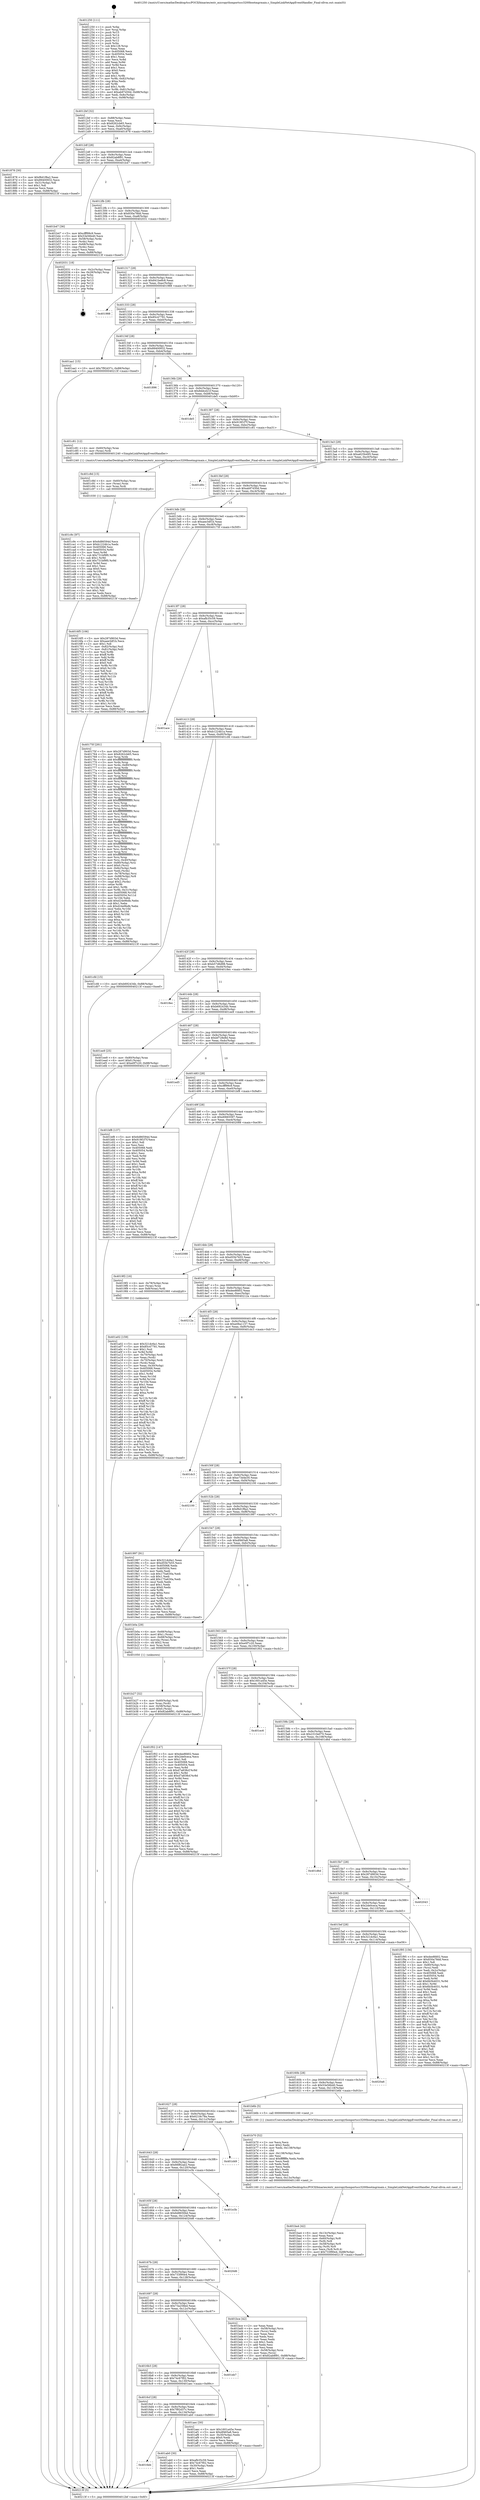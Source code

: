 digraph "0x401250" {
  label = "0x401250 (/mnt/c/Users/mathe/Desktop/tcc/POCII/binaries/extr_micropythonportscc3200bootmgrmain.c_SimpleLinkNetAppEventHandler_Final-ollvm.out::main(0))"
  labelloc = "t"
  node[shape=record]

  Entry [label="",width=0.3,height=0.3,shape=circle,fillcolor=black,style=filled]
  "0x4012bf" [label="{
     0x4012bf [32]\l
     | [instrs]\l
     &nbsp;&nbsp;0x4012bf \<+6\>: mov -0x88(%rbp),%eax\l
     &nbsp;&nbsp;0x4012c5 \<+2\>: mov %eax,%ecx\l
     &nbsp;&nbsp;0x4012c7 \<+6\>: sub $0x8262cb65,%ecx\l
     &nbsp;&nbsp;0x4012cd \<+6\>: mov %eax,-0x9c(%rbp)\l
     &nbsp;&nbsp;0x4012d3 \<+6\>: mov %ecx,-0xa0(%rbp)\l
     &nbsp;&nbsp;0x4012d9 \<+6\>: je 0000000000401878 \<main+0x628\>\l
  }"]
  "0x401878" [label="{
     0x401878 [30]\l
     | [instrs]\l
     &nbsp;&nbsp;0x401878 \<+5\>: mov $0xf6d1f8a2,%eax\l
     &nbsp;&nbsp;0x40187d \<+5\>: mov $0x89400932,%ecx\l
     &nbsp;&nbsp;0x401882 \<+3\>: mov -0x31(%rbp),%dl\l
     &nbsp;&nbsp;0x401885 \<+3\>: test $0x1,%dl\l
     &nbsp;&nbsp;0x401888 \<+3\>: cmovne %ecx,%eax\l
     &nbsp;&nbsp;0x40188b \<+6\>: mov %eax,-0x88(%rbp)\l
     &nbsp;&nbsp;0x401891 \<+5\>: jmp 000000000040213f \<main+0xeef\>\l
  }"]
  "0x4012df" [label="{
     0x4012df [28]\l
     | [instrs]\l
     &nbsp;&nbsp;0x4012df \<+5\>: jmp 00000000004012e4 \<main+0x94\>\l
     &nbsp;&nbsp;0x4012e4 \<+6\>: mov -0x9c(%rbp),%eax\l
     &nbsp;&nbsp;0x4012ea \<+5\>: sub $0x82ab8f91,%eax\l
     &nbsp;&nbsp;0x4012ef \<+6\>: mov %eax,-0xa4(%rbp)\l
     &nbsp;&nbsp;0x4012f5 \<+6\>: je 0000000000401b47 \<main+0x8f7\>\l
  }"]
  Exit [label="",width=0.3,height=0.3,shape=circle,fillcolor=black,style=filled,peripheries=2]
  "0x401b47" [label="{
     0x401b47 [36]\l
     | [instrs]\l
     &nbsp;&nbsp;0x401b47 \<+5\>: mov $0xcfff99c9,%eax\l
     &nbsp;&nbsp;0x401b4c \<+5\>: mov $0x53e56b40,%ecx\l
     &nbsp;&nbsp;0x401b51 \<+4\>: mov -0x58(%rbp),%rdx\l
     &nbsp;&nbsp;0x401b55 \<+2\>: mov (%rdx),%esi\l
     &nbsp;&nbsp;0x401b57 \<+4\>: mov -0x68(%rbp),%rdx\l
     &nbsp;&nbsp;0x401b5b \<+2\>: cmp (%rdx),%esi\l
     &nbsp;&nbsp;0x401b5d \<+3\>: cmovl %ecx,%eax\l
     &nbsp;&nbsp;0x401b60 \<+6\>: mov %eax,-0x88(%rbp)\l
     &nbsp;&nbsp;0x401b66 \<+5\>: jmp 000000000040213f \<main+0xeef\>\l
  }"]
  "0x4012fb" [label="{
     0x4012fb [28]\l
     | [instrs]\l
     &nbsp;&nbsp;0x4012fb \<+5\>: jmp 0000000000401300 \<main+0xb0\>\l
     &nbsp;&nbsp;0x401300 \<+6\>: mov -0x9c(%rbp),%eax\l
     &nbsp;&nbsp;0x401306 \<+5\>: sub $0x830a78dd,%eax\l
     &nbsp;&nbsp;0x40130b \<+6\>: mov %eax,-0xa8(%rbp)\l
     &nbsp;&nbsp;0x401311 \<+6\>: je 0000000000402031 \<main+0xde1\>\l
  }"]
  "0x401c9c" [label="{
     0x401c9c [97]\l
     | [instrs]\l
     &nbsp;&nbsp;0x401c9c \<+5\>: mov $0x6d86594d,%ecx\l
     &nbsp;&nbsp;0x401ca1 \<+5\>: mov $0xb1224b1a,%edx\l
     &nbsp;&nbsp;0x401ca6 \<+7\>: mov 0x405068,%esi\l
     &nbsp;&nbsp;0x401cad \<+8\>: mov 0x405054,%r8d\l
     &nbsp;&nbsp;0x401cb5 \<+3\>: mov %esi,%r9d\l
     &nbsp;&nbsp;0x401cb8 \<+7\>: sub $0x731bf9f0,%r9d\l
     &nbsp;&nbsp;0x401cbf \<+4\>: sub $0x1,%r9d\l
     &nbsp;&nbsp;0x401cc3 \<+7\>: add $0x731bf9f0,%r9d\l
     &nbsp;&nbsp;0x401cca \<+4\>: imul %r9d,%esi\l
     &nbsp;&nbsp;0x401cce \<+3\>: and $0x1,%esi\l
     &nbsp;&nbsp;0x401cd1 \<+3\>: cmp $0x0,%esi\l
     &nbsp;&nbsp;0x401cd4 \<+4\>: sete %r10b\l
     &nbsp;&nbsp;0x401cd8 \<+4\>: cmp $0xa,%r8d\l
     &nbsp;&nbsp;0x401cdc \<+4\>: setl %r11b\l
     &nbsp;&nbsp;0x401ce0 \<+3\>: mov %r10b,%bl\l
     &nbsp;&nbsp;0x401ce3 \<+3\>: and %r11b,%bl\l
     &nbsp;&nbsp;0x401ce6 \<+3\>: xor %r11b,%r10b\l
     &nbsp;&nbsp;0x401ce9 \<+3\>: or %r10b,%bl\l
     &nbsp;&nbsp;0x401cec \<+3\>: test $0x1,%bl\l
     &nbsp;&nbsp;0x401cef \<+3\>: cmovne %edx,%ecx\l
     &nbsp;&nbsp;0x401cf2 \<+6\>: mov %ecx,-0x88(%rbp)\l
     &nbsp;&nbsp;0x401cf8 \<+5\>: jmp 000000000040213f \<main+0xeef\>\l
  }"]
  "0x402031" [label="{
     0x402031 [18]\l
     | [instrs]\l
     &nbsp;&nbsp;0x402031 \<+3\>: mov -0x2c(%rbp),%eax\l
     &nbsp;&nbsp;0x402034 \<+4\>: lea -0x28(%rbp),%rsp\l
     &nbsp;&nbsp;0x402038 \<+1\>: pop %rbx\l
     &nbsp;&nbsp;0x402039 \<+2\>: pop %r12\l
     &nbsp;&nbsp;0x40203b \<+2\>: pop %r13\l
     &nbsp;&nbsp;0x40203d \<+2\>: pop %r14\l
     &nbsp;&nbsp;0x40203f \<+2\>: pop %r15\l
     &nbsp;&nbsp;0x402041 \<+1\>: pop %rbp\l
     &nbsp;&nbsp;0x402042 \<+1\>: ret\l
  }"]
  "0x401317" [label="{
     0x401317 [28]\l
     | [instrs]\l
     &nbsp;&nbsp;0x401317 \<+5\>: jmp 000000000040131c \<main+0xcc\>\l
     &nbsp;&nbsp;0x40131c \<+6\>: mov -0x9c(%rbp),%eax\l
     &nbsp;&nbsp;0x401322 \<+5\>: sub $0x841be8c6,%eax\l
     &nbsp;&nbsp;0x401327 \<+6\>: mov %eax,-0xac(%rbp)\l
     &nbsp;&nbsp;0x40132d \<+6\>: je 0000000000401988 \<main+0x738\>\l
  }"]
  "0x401c8d" [label="{
     0x401c8d [15]\l
     | [instrs]\l
     &nbsp;&nbsp;0x401c8d \<+4\>: mov -0x60(%rbp),%rax\l
     &nbsp;&nbsp;0x401c91 \<+3\>: mov (%rax),%rax\l
     &nbsp;&nbsp;0x401c94 \<+3\>: mov %rax,%rdi\l
     &nbsp;&nbsp;0x401c97 \<+5\>: call 0000000000401030 \<free@plt\>\l
     | [calls]\l
     &nbsp;&nbsp;0x401030 \{1\} (unknown)\l
  }"]
  "0x401988" [label="{
     0x401988\l
  }", style=dashed]
  "0x401333" [label="{
     0x401333 [28]\l
     | [instrs]\l
     &nbsp;&nbsp;0x401333 \<+5\>: jmp 0000000000401338 \<main+0xe8\>\l
     &nbsp;&nbsp;0x401338 \<+6\>: mov -0x9c(%rbp),%eax\l
     &nbsp;&nbsp;0x40133e \<+5\>: sub $0x85c47781,%eax\l
     &nbsp;&nbsp;0x401343 \<+6\>: mov %eax,-0xb0(%rbp)\l
     &nbsp;&nbsp;0x401349 \<+6\>: je 0000000000401aa1 \<main+0x851\>\l
  }"]
  "0x401ba4" [label="{
     0x401ba4 [42]\l
     | [instrs]\l
     &nbsp;&nbsp;0x401ba4 \<+6\>: mov -0x13c(%rbp),%ecx\l
     &nbsp;&nbsp;0x401baa \<+3\>: imul %eax,%ecx\l
     &nbsp;&nbsp;0x401bad \<+4\>: mov -0x60(%rbp),%r8\l
     &nbsp;&nbsp;0x401bb1 \<+3\>: mov (%r8),%r8\l
     &nbsp;&nbsp;0x401bb4 \<+4\>: mov -0x58(%rbp),%r9\l
     &nbsp;&nbsp;0x401bb8 \<+3\>: movslq (%r9),%r9\l
     &nbsp;&nbsp;0x401bbb \<+4\>: mov %ecx,(%r8,%r9,4)\l
     &nbsp;&nbsp;0x401bbf \<+10\>: movl $0x733f90e4,-0x88(%rbp)\l
     &nbsp;&nbsp;0x401bc9 \<+5\>: jmp 000000000040213f \<main+0xeef\>\l
  }"]
  "0x401aa1" [label="{
     0x401aa1 [15]\l
     | [instrs]\l
     &nbsp;&nbsp;0x401aa1 \<+10\>: movl $0x7f92d37c,-0x88(%rbp)\l
     &nbsp;&nbsp;0x401aab \<+5\>: jmp 000000000040213f \<main+0xeef\>\l
  }"]
  "0x40134f" [label="{
     0x40134f [28]\l
     | [instrs]\l
     &nbsp;&nbsp;0x40134f \<+5\>: jmp 0000000000401354 \<main+0x104\>\l
     &nbsp;&nbsp;0x401354 \<+6\>: mov -0x9c(%rbp),%eax\l
     &nbsp;&nbsp;0x40135a \<+5\>: sub $0x89400932,%eax\l
     &nbsp;&nbsp;0x40135f \<+6\>: mov %eax,-0xb4(%rbp)\l
     &nbsp;&nbsp;0x401365 \<+6\>: je 0000000000401896 \<main+0x646\>\l
  }"]
  "0x401b70" [label="{
     0x401b70 [52]\l
     | [instrs]\l
     &nbsp;&nbsp;0x401b70 \<+2\>: xor %ecx,%ecx\l
     &nbsp;&nbsp;0x401b72 \<+5\>: mov $0x2,%edx\l
     &nbsp;&nbsp;0x401b77 \<+6\>: mov %edx,-0x138(%rbp)\l
     &nbsp;&nbsp;0x401b7d \<+1\>: cltd\l
     &nbsp;&nbsp;0x401b7e \<+6\>: mov -0x138(%rbp),%esi\l
     &nbsp;&nbsp;0x401b84 \<+2\>: idiv %esi\l
     &nbsp;&nbsp;0x401b86 \<+6\>: imul $0xfffffffe,%edx,%edx\l
     &nbsp;&nbsp;0x401b8c \<+2\>: mov %ecx,%edi\l
     &nbsp;&nbsp;0x401b8e \<+2\>: sub %edx,%edi\l
     &nbsp;&nbsp;0x401b90 \<+2\>: mov %ecx,%edx\l
     &nbsp;&nbsp;0x401b92 \<+3\>: sub $0x1,%edx\l
     &nbsp;&nbsp;0x401b95 \<+2\>: add %edx,%edi\l
     &nbsp;&nbsp;0x401b97 \<+2\>: sub %edi,%ecx\l
     &nbsp;&nbsp;0x401b99 \<+6\>: mov %ecx,-0x13c(%rbp)\l
     &nbsp;&nbsp;0x401b9f \<+5\>: call 0000000000401160 \<next_i\>\l
     | [calls]\l
     &nbsp;&nbsp;0x401160 \{1\} (/mnt/c/Users/mathe/Desktop/tcc/POCII/binaries/extr_micropythonportscc3200bootmgrmain.c_SimpleLinkNetAppEventHandler_Final-ollvm.out::next_i)\l
  }"]
  "0x401896" [label="{
     0x401896\l
  }", style=dashed]
  "0x40136b" [label="{
     0x40136b [28]\l
     | [instrs]\l
     &nbsp;&nbsp;0x40136b \<+5\>: jmp 0000000000401370 \<main+0x120\>\l
     &nbsp;&nbsp;0x401370 \<+6\>: mov -0x9c(%rbp),%eax\l
     &nbsp;&nbsp;0x401376 \<+5\>: sub $0x8ddcd21f,%eax\l
     &nbsp;&nbsp;0x40137b \<+6\>: mov %eax,-0xb8(%rbp)\l
     &nbsp;&nbsp;0x401381 \<+6\>: je 0000000000401de5 \<main+0xb95\>\l
  }"]
  "0x401b27" [label="{
     0x401b27 [32]\l
     | [instrs]\l
     &nbsp;&nbsp;0x401b27 \<+4\>: mov -0x60(%rbp),%rdi\l
     &nbsp;&nbsp;0x401b2b \<+3\>: mov %rax,(%rdi)\l
     &nbsp;&nbsp;0x401b2e \<+4\>: mov -0x58(%rbp),%rax\l
     &nbsp;&nbsp;0x401b32 \<+6\>: movl $0x0,(%rax)\l
     &nbsp;&nbsp;0x401b38 \<+10\>: movl $0x82ab8f91,-0x88(%rbp)\l
     &nbsp;&nbsp;0x401b42 \<+5\>: jmp 000000000040213f \<main+0xeef\>\l
  }"]
  "0x401de5" [label="{
     0x401de5\l
  }", style=dashed]
  "0x401387" [label="{
     0x401387 [28]\l
     | [instrs]\l
     &nbsp;&nbsp;0x401387 \<+5\>: jmp 000000000040138c \<main+0x13c\>\l
     &nbsp;&nbsp;0x40138c \<+6\>: mov -0x9c(%rbp),%eax\l
     &nbsp;&nbsp;0x401392 \<+5\>: sub $0x919f1f7f,%eax\l
     &nbsp;&nbsp;0x401397 \<+6\>: mov %eax,-0xbc(%rbp)\l
     &nbsp;&nbsp;0x40139d \<+6\>: je 0000000000401c81 \<main+0xa31\>\l
  }"]
  "0x4016eb" [label="{
     0x4016eb\l
  }", style=dashed]
  "0x401c81" [label="{
     0x401c81 [12]\l
     | [instrs]\l
     &nbsp;&nbsp;0x401c81 \<+4\>: mov -0x60(%rbp),%rax\l
     &nbsp;&nbsp;0x401c85 \<+3\>: mov (%rax),%rdi\l
     &nbsp;&nbsp;0x401c88 \<+5\>: call 0000000000401240 \<SimpleLinkNetAppEventHandler\>\l
     | [calls]\l
     &nbsp;&nbsp;0x401240 \{1\} (/mnt/c/Users/mathe/Desktop/tcc/POCII/binaries/extr_micropythonportscc3200bootmgrmain.c_SimpleLinkNetAppEventHandler_Final-ollvm.out::SimpleLinkNetAppEventHandler)\l
  }"]
  "0x4013a3" [label="{
     0x4013a3 [28]\l
     | [instrs]\l
     &nbsp;&nbsp;0x4013a3 \<+5\>: jmp 00000000004013a8 \<main+0x158\>\l
     &nbsp;&nbsp;0x4013a8 \<+6\>: mov -0x9c(%rbp),%eax\l
     &nbsp;&nbsp;0x4013ae \<+5\>: sub $0xa625b495,%eax\l
     &nbsp;&nbsp;0x4013b3 \<+6\>: mov %eax,-0xc0(%rbp)\l
     &nbsp;&nbsp;0x4013b9 \<+6\>: je 0000000000401d0c \<main+0xabc\>\l
  }"]
  "0x401ab0" [label="{
     0x401ab0 [30]\l
     | [instrs]\l
     &nbsp;&nbsp;0x401ab0 \<+5\>: mov $0xafb35c59,%eax\l
     &nbsp;&nbsp;0x401ab5 \<+5\>: mov $0x74c67f02,%ecx\l
     &nbsp;&nbsp;0x401aba \<+3\>: mov -0x30(%rbp),%edx\l
     &nbsp;&nbsp;0x401abd \<+3\>: cmp $0x1,%edx\l
     &nbsp;&nbsp;0x401ac0 \<+3\>: cmovl %ecx,%eax\l
     &nbsp;&nbsp;0x401ac3 \<+6\>: mov %eax,-0x88(%rbp)\l
     &nbsp;&nbsp;0x401ac9 \<+5\>: jmp 000000000040213f \<main+0xeef\>\l
  }"]
  "0x401d0c" [label="{
     0x401d0c\l
  }", style=dashed]
  "0x4013bf" [label="{
     0x4013bf [28]\l
     | [instrs]\l
     &nbsp;&nbsp;0x4013bf \<+5\>: jmp 00000000004013c4 \<main+0x174\>\l
     &nbsp;&nbsp;0x4013c4 \<+6\>: mov -0x9c(%rbp),%eax\l
     &nbsp;&nbsp;0x4013ca \<+5\>: sub $0xab97d30d,%eax\l
     &nbsp;&nbsp;0x4013cf \<+6\>: mov %eax,-0xc4(%rbp)\l
     &nbsp;&nbsp;0x4013d5 \<+6\>: je 00000000004016f5 \<main+0x4a5\>\l
  }"]
  "0x4016cf" [label="{
     0x4016cf [28]\l
     | [instrs]\l
     &nbsp;&nbsp;0x4016cf \<+5\>: jmp 00000000004016d4 \<main+0x484\>\l
     &nbsp;&nbsp;0x4016d4 \<+6\>: mov -0x9c(%rbp),%eax\l
     &nbsp;&nbsp;0x4016da \<+5\>: sub $0x7f92d37c,%eax\l
     &nbsp;&nbsp;0x4016df \<+6\>: mov %eax,-0x134(%rbp)\l
     &nbsp;&nbsp;0x4016e5 \<+6\>: je 0000000000401ab0 \<main+0x860\>\l
  }"]
  "0x4016f5" [label="{
     0x4016f5 [106]\l
     | [instrs]\l
     &nbsp;&nbsp;0x4016f5 \<+5\>: mov $0x287d903d,%eax\l
     &nbsp;&nbsp;0x4016fa \<+5\>: mov $0xaee3df1b,%ecx\l
     &nbsp;&nbsp;0x4016ff \<+2\>: mov $0x1,%dl\l
     &nbsp;&nbsp;0x401701 \<+7\>: mov -0x82(%rbp),%sil\l
     &nbsp;&nbsp;0x401708 \<+7\>: mov -0x81(%rbp),%dil\l
     &nbsp;&nbsp;0x40170f \<+3\>: mov %sil,%r8b\l
     &nbsp;&nbsp;0x401712 \<+4\>: xor $0xff,%r8b\l
     &nbsp;&nbsp;0x401716 \<+3\>: mov %dil,%r9b\l
     &nbsp;&nbsp;0x401719 \<+4\>: xor $0xff,%r9b\l
     &nbsp;&nbsp;0x40171d \<+3\>: xor $0x0,%dl\l
     &nbsp;&nbsp;0x401720 \<+3\>: mov %r8b,%r10b\l
     &nbsp;&nbsp;0x401723 \<+4\>: and $0x0,%r10b\l
     &nbsp;&nbsp;0x401727 \<+3\>: and %dl,%sil\l
     &nbsp;&nbsp;0x40172a \<+3\>: mov %r9b,%r11b\l
     &nbsp;&nbsp;0x40172d \<+4\>: and $0x0,%r11b\l
     &nbsp;&nbsp;0x401731 \<+3\>: and %dl,%dil\l
     &nbsp;&nbsp;0x401734 \<+3\>: or %sil,%r10b\l
     &nbsp;&nbsp;0x401737 \<+3\>: or %dil,%r11b\l
     &nbsp;&nbsp;0x40173a \<+3\>: xor %r11b,%r10b\l
     &nbsp;&nbsp;0x40173d \<+3\>: or %r9b,%r8b\l
     &nbsp;&nbsp;0x401740 \<+4\>: xor $0xff,%r8b\l
     &nbsp;&nbsp;0x401744 \<+3\>: or $0x0,%dl\l
     &nbsp;&nbsp;0x401747 \<+3\>: and %dl,%r8b\l
     &nbsp;&nbsp;0x40174a \<+3\>: or %r8b,%r10b\l
     &nbsp;&nbsp;0x40174d \<+4\>: test $0x1,%r10b\l
     &nbsp;&nbsp;0x401751 \<+3\>: cmovne %ecx,%eax\l
     &nbsp;&nbsp;0x401754 \<+6\>: mov %eax,-0x88(%rbp)\l
     &nbsp;&nbsp;0x40175a \<+5\>: jmp 000000000040213f \<main+0xeef\>\l
  }"]
  "0x4013db" [label="{
     0x4013db [28]\l
     | [instrs]\l
     &nbsp;&nbsp;0x4013db \<+5\>: jmp 00000000004013e0 \<main+0x190\>\l
     &nbsp;&nbsp;0x4013e0 \<+6\>: mov -0x9c(%rbp),%eax\l
     &nbsp;&nbsp;0x4013e6 \<+5\>: sub $0xaee3df1b,%eax\l
     &nbsp;&nbsp;0x4013eb \<+6\>: mov %eax,-0xc8(%rbp)\l
     &nbsp;&nbsp;0x4013f1 \<+6\>: je 000000000040175f \<main+0x50f\>\l
  }"]
  "0x40213f" [label="{
     0x40213f [5]\l
     | [instrs]\l
     &nbsp;&nbsp;0x40213f \<+5\>: jmp 00000000004012bf \<main+0x6f\>\l
  }"]
  "0x401250" [label="{
     0x401250 [111]\l
     | [instrs]\l
     &nbsp;&nbsp;0x401250 \<+1\>: push %rbp\l
     &nbsp;&nbsp;0x401251 \<+3\>: mov %rsp,%rbp\l
     &nbsp;&nbsp;0x401254 \<+2\>: push %r15\l
     &nbsp;&nbsp;0x401256 \<+2\>: push %r14\l
     &nbsp;&nbsp;0x401258 \<+2\>: push %r13\l
     &nbsp;&nbsp;0x40125a \<+2\>: push %r12\l
     &nbsp;&nbsp;0x40125c \<+1\>: push %rbx\l
     &nbsp;&nbsp;0x40125d \<+7\>: sub $0x128,%rsp\l
     &nbsp;&nbsp;0x401264 \<+2\>: xor %eax,%eax\l
     &nbsp;&nbsp;0x401266 \<+7\>: mov 0x405068,%ecx\l
     &nbsp;&nbsp;0x40126d \<+7\>: mov 0x405054,%edx\l
     &nbsp;&nbsp;0x401274 \<+3\>: sub $0x1,%eax\l
     &nbsp;&nbsp;0x401277 \<+3\>: mov %ecx,%r8d\l
     &nbsp;&nbsp;0x40127a \<+3\>: add %eax,%r8d\l
     &nbsp;&nbsp;0x40127d \<+4\>: imul %r8d,%ecx\l
     &nbsp;&nbsp;0x401281 \<+3\>: and $0x1,%ecx\l
     &nbsp;&nbsp;0x401284 \<+3\>: cmp $0x0,%ecx\l
     &nbsp;&nbsp;0x401287 \<+4\>: sete %r9b\l
     &nbsp;&nbsp;0x40128b \<+4\>: and $0x1,%r9b\l
     &nbsp;&nbsp;0x40128f \<+7\>: mov %r9b,-0x82(%rbp)\l
     &nbsp;&nbsp;0x401296 \<+3\>: cmp $0xa,%edx\l
     &nbsp;&nbsp;0x401299 \<+4\>: setl %r9b\l
     &nbsp;&nbsp;0x40129d \<+4\>: and $0x1,%r9b\l
     &nbsp;&nbsp;0x4012a1 \<+7\>: mov %r9b,-0x81(%rbp)\l
     &nbsp;&nbsp;0x4012a8 \<+10\>: movl $0xab97d30d,-0x88(%rbp)\l
     &nbsp;&nbsp;0x4012b2 \<+6\>: mov %edi,-0x8c(%rbp)\l
     &nbsp;&nbsp;0x4012b8 \<+7\>: mov %rsi,-0x98(%rbp)\l
  }"]
  "0x401aec" [label="{
     0x401aec [30]\l
     | [instrs]\l
     &nbsp;&nbsp;0x401aec \<+5\>: mov $0x1601a45e,%eax\l
     &nbsp;&nbsp;0x401af1 \<+5\>: mov $0xdf465a8,%ecx\l
     &nbsp;&nbsp;0x401af6 \<+3\>: mov -0x30(%rbp),%edx\l
     &nbsp;&nbsp;0x401af9 \<+3\>: cmp $0x0,%edx\l
     &nbsp;&nbsp;0x401afc \<+3\>: cmove %ecx,%eax\l
     &nbsp;&nbsp;0x401aff \<+6\>: mov %eax,-0x88(%rbp)\l
     &nbsp;&nbsp;0x401b05 \<+5\>: jmp 000000000040213f \<main+0xeef\>\l
  }"]
  "0x40175f" [label="{
     0x40175f [281]\l
     | [instrs]\l
     &nbsp;&nbsp;0x40175f \<+5\>: mov $0x287d903d,%eax\l
     &nbsp;&nbsp;0x401764 \<+5\>: mov $0x8262cb65,%ecx\l
     &nbsp;&nbsp;0x401769 \<+3\>: mov %rsp,%rdx\l
     &nbsp;&nbsp;0x40176c \<+4\>: add $0xfffffffffffffff0,%rdx\l
     &nbsp;&nbsp;0x401770 \<+3\>: mov %rdx,%rsp\l
     &nbsp;&nbsp;0x401773 \<+4\>: mov %rdx,-0x80(%rbp)\l
     &nbsp;&nbsp;0x401777 \<+3\>: mov %rsp,%rdx\l
     &nbsp;&nbsp;0x40177a \<+4\>: add $0xfffffffffffffff0,%rdx\l
     &nbsp;&nbsp;0x40177e \<+3\>: mov %rdx,%rsp\l
     &nbsp;&nbsp;0x401781 \<+3\>: mov %rsp,%rsi\l
     &nbsp;&nbsp;0x401784 \<+4\>: add $0xfffffffffffffff0,%rsi\l
     &nbsp;&nbsp;0x401788 \<+3\>: mov %rsi,%rsp\l
     &nbsp;&nbsp;0x40178b \<+4\>: mov %rsi,-0x78(%rbp)\l
     &nbsp;&nbsp;0x40178f \<+3\>: mov %rsp,%rsi\l
     &nbsp;&nbsp;0x401792 \<+4\>: add $0xfffffffffffffff0,%rsi\l
     &nbsp;&nbsp;0x401796 \<+3\>: mov %rsi,%rsp\l
     &nbsp;&nbsp;0x401799 \<+4\>: mov %rsi,-0x70(%rbp)\l
     &nbsp;&nbsp;0x40179d \<+3\>: mov %rsp,%rsi\l
     &nbsp;&nbsp;0x4017a0 \<+4\>: add $0xfffffffffffffff0,%rsi\l
     &nbsp;&nbsp;0x4017a4 \<+3\>: mov %rsi,%rsp\l
     &nbsp;&nbsp;0x4017a7 \<+4\>: mov %rsi,-0x68(%rbp)\l
     &nbsp;&nbsp;0x4017ab \<+3\>: mov %rsp,%rsi\l
     &nbsp;&nbsp;0x4017ae \<+4\>: add $0xfffffffffffffff0,%rsi\l
     &nbsp;&nbsp;0x4017b2 \<+3\>: mov %rsi,%rsp\l
     &nbsp;&nbsp;0x4017b5 \<+4\>: mov %rsi,-0x60(%rbp)\l
     &nbsp;&nbsp;0x4017b9 \<+3\>: mov %rsp,%rsi\l
     &nbsp;&nbsp;0x4017bc \<+4\>: add $0xfffffffffffffff0,%rsi\l
     &nbsp;&nbsp;0x4017c0 \<+3\>: mov %rsi,%rsp\l
     &nbsp;&nbsp;0x4017c3 \<+4\>: mov %rsi,-0x58(%rbp)\l
     &nbsp;&nbsp;0x4017c7 \<+3\>: mov %rsp,%rsi\l
     &nbsp;&nbsp;0x4017ca \<+4\>: add $0xfffffffffffffff0,%rsi\l
     &nbsp;&nbsp;0x4017ce \<+3\>: mov %rsi,%rsp\l
     &nbsp;&nbsp;0x4017d1 \<+4\>: mov %rsi,-0x50(%rbp)\l
     &nbsp;&nbsp;0x4017d5 \<+3\>: mov %rsp,%rsi\l
     &nbsp;&nbsp;0x4017d8 \<+4\>: add $0xfffffffffffffff0,%rsi\l
     &nbsp;&nbsp;0x4017dc \<+3\>: mov %rsi,%rsp\l
     &nbsp;&nbsp;0x4017df \<+4\>: mov %rsi,-0x48(%rbp)\l
     &nbsp;&nbsp;0x4017e3 \<+3\>: mov %rsp,%rsi\l
     &nbsp;&nbsp;0x4017e6 \<+4\>: add $0xfffffffffffffff0,%rsi\l
     &nbsp;&nbsp;0x4017ea \<+3\>: mov %rsi,%rsp\l
     &nbsp;&nbsp;0x4017ed \<+4\>: mov %rsi,-0x40(%rbp)\l
     &nbsp;&nbsp;0x4017f1 \<+4\>: mov -0x80(%rbp),%rsi\l
     &nbsp;&nbsp;0x4017f5 \<+6\>: movl $0x0,(%rsi)\l
     &nbsp;&nbsp;0x4017fb \<+6\>: mov -0x8c(%rbp),%edi\l
     &nbsp;&nbsp;0x401801 \<+2\>: mov %edi,(%rdx)\l
     &nbsp;&nbsp;0x401803 \<+4\>: mov -0x78(%rbp),%rsi\l
     &nbsp;&nbsp;0x401807 \<+7\>: mov -0x98(%rbp),%r8\l
     &nbsp;&nbsp;0x40180e \<+3\>: mov %r8,(%rsi)\l
     &nbsp;&nbsp;0x401811 \<+3\>: cmpl $0x2,(%rdx)\l
     &nbsp;&nbsp;0x401814 \<+4\>: setne %r9b\l
     &nbsp;&nbsp;0x401818 \<+4\>: and $0x1,%r9b\l
     &nbsp;&nbsp;0x40181c \<+4\>: mov %r9b,-0x31(%rbp)\l
     &nbsp;&nbsp;0x401820 \<+8\>: mov 0x405068,%r10d\l
     &nbsp;&nbsp;0x401828 \<+8\>: mov 0x405054,%r11d\l
     &nbsp;&nbsp;0x401830 \<+3\>: mov %r10d,%ebx\l
     &nbsp;&nbsp;0x401833 \<+6\>: add $0xd24e9bdb,%ebx\l
     &nbsp;&nbsp;0x401839 \<+3\>: sub $0x1,%ebx\l
     &nbsp;&nbsp;0x40183c \<+6\>: sub $0xd24e9bdb,%ebx\l
     &nbsp;&nbsp;0x401842 \<+4\>: imul %ebx,%r10d\l
     &nbsp;&nbsp;0x401846 \<+4\>: and $0x1,%r10d\l
     &nbsp;&nbsp;0x40184a \<+4\>: cmp $0x0,%r10d\l
     &nbsp;&nbsp;0x40184e \<+4\>: sete %r9b\l
     &nbsp;&nbsp;0x401852 \<+4\>: cmp $0xa,%r11d\l
     &nbsp;&nbsp;0x401856 \<+4\>: setl %r14b\l
     &nbsp;&nbsp;0x40185a \<+3\>: mov %r9b,%r15b\l
     &nbsp;&nbsp;0x40185d \<+3\>: and %r14b,%r15b\l
     &nbsp;&nbsp;0x401860 \<+3\>: xor %r14b,%r9b\l
     &nbsp;&nbsp;0x401863 \<+3\>: or %r9b,%r15b\l
     &nbsp;&nbsp;0x401866 \<+4\>: test $0x1,%r15b\l
     &nbsp;&nbsp;0x40186a \<+3\>: cmovne %ecx,%eax\l
     &nbsp;&nbsp;0x40186d \<+6\>: mov %eax,-0x88(%rbp)\l
     &nbsp;&nbsp;0x401873 \<+5\>: jmp 000000000040213f \<main+0xeef\>\l
  }"]
  "0x4013f7" [label="{
     0x4013f7 [28]\l
     | [instrs]\l
     &nbsp;&nbsp;0x4013f7 \<+5\>: jmp 00000000004013fc \<main+0x1ac\>\l
     &nbsp;&nbsp;0x4013fc \<+6\>: mov -0x9c(%rbp),%eax\l
     &nbsp;&nbsp;0x401402 \<+5\>: sub $0xafb35c59,%eax\l
     &nbsp;&nbsp;0x401407 \<+6\>: mov %eax,-0xcc(%rbp)\l
     &nbsp;&nbsp;0x40140d \<+6\>: je 0000000000401ace \<main+0x87e\>\l
  }"]
  "0x4016b3" [label="{
     0x4016b3 [28]\l
     | [instrs]\l
     &nbsp;&nbsp;0x4016b3 \<+5\>: jmp 00000000004016b8 \<main+0x468\>\l
     &nbsp;&nbsp;0x4016b8 \<+6\>: mov -0x9c(%rbp),%eax\l
     &nbsp;&nbsp;0x4016be \<+5\>: sub $0x74c67f02,%eax\l
     &nbsp;&nbsp;0x4016c3 \<+6\>: mov %eax,-0x130(%rbp)\l
     &nbsp;&nbsp;0x4016c9 \<+6\>: je 0000000000401aec \<main+0x89c\>\l
  }"]
  "0x401eb7" [label="{
     0x401eb7\l
  }", style=dashed]
  "0x401ace" [label="{
     0x401ace\l
  }", style=dashed]
  "0x401413" [label="{
     0x401413 [28]\l
     | [instrs]\l
     &nbsp;&nbsp;0x401413 \<+5\>: jmp 0000000000401418 \<main+0x1c8\>\l
     &nbsp;&nbsp;0x401418 \<+6\>: mov -0x9c(%rbp),%eax\l
     &nbsp;&nbsp;0x40141e \<+5\>: sub $0xb1224b1a,%eax\l
     &nbsp;&nbsp;0x401423 \<+6\>: mov %eax,-0xd0(%rbp)\l
     &nbsp;&nbsp;0x401429 \<+6\>: je 0000000000401cfd \<main+0xaad\>\l
  }"]
  "0x401697" [label="{
     0x401697 [28]\l
     | [instrs]\l
     &nbsp;&nbsp;0x401697 \<+5\>: jmp 000000000040169c \<main+0x44c\>\l
     &nbsp;&nbsp;0x40169c \<+6\>: mov -0x9c(%rbp),%eax\l
     &nbsp;&nbsp;0x4016a2 \<+5\>: sub $0x73a258ed,%eax\l
     &nbsp;&nbsp;0x4016a7 \<+6\>: mov %eax,-0x12c(%rbp)\l
     &nbsp;&nbsp;0x4016ad \<+6\>: je 0000000000401eb7 \<main+0xc67\>\l
  }"]
  "0x401cfd" [label="{
     0x401cfd [15]\l
     | [instrs]\l
     &nbsp;&nbsp;0x401cfd \<+10\>: movl $0xb692434b,-0x88(%rbp)\l
     &nbsp;&nbsp;0x401d07 \<+5\>: jmp 000000000040213f \<main+0xeef\>\l
  }"]
  "0x40142f" [label="{
     0x40142f [28]\l
     | [instrs]\l
     &nbsp;&nbsp;0x40142f \<+5\>: jmp 0000000000401434 \<main+0x1e4\>\l
     &nbsp;&nbsp;0x401434 \<+6\>: mov -0x9c(%rbp),%eax\l
     &nbsp;&nbsp;0x40143a \<+5\>: sub $0xb57d6d98,%eax\l
     &nbsp;&nbsp;0x40143f \<+6\>: mov %eax,-0xd4(%rbp)\l
     &nbsp;&nbsp;0x401445 \<+6\>: je 00000000004018ec \<main+0x69c\>\l
  }"]
  "0x401bce" [label="{
     0x401bce [42]\l
     | [instrs]\l
     &nbsp;&nbsp;0x401bce \<+2\>: xor %eax,%eax\l
     &nbsp;&nbsp;0x401bd0 \<+4\>: mov -0x58(%rbp),%rcx\l
     &nbsp;&nbsp;0x401bd4 \<+2\>: mov (%rcx),%edx\l
     &nbsp;&nbsp;0x401bd6 \<+2\>: mov %eax,%esi\l
     &nbsp;&nbsp;0x401bd8 \<+2\>: sub %edx,%esi\l
     &nbsp;&nbsp;0x401bda \<+2\>: mov %eax,%edx\l
     &nbsp;&nbsp;0x401bdc \<+3\>: sub $0x1,%edx\l
     &nbsp;&nbsp;0x401bdf \<+2\>: add %edx,%esi\l
     &nbsp;&nbsp;0x401be1 \<+2\>: sub %esi,%eax\l
     &nbsp;&nbsp;0x401be3 \<+4\>: mov -0x58(%rbp),%rcx\l
     &nbsp;&nbsp;0x401be7 \<+2\>: mov %eax,(%rcx)\l
     &nbsp;&nbsp;0x401be9 \<+10\>: movl $0x82ab8f91,-0x88(%rbp)\l
     &nbsp;&nbsp;0x401bf3 \<+5\>: jmp 000000000040213f \<main+0xeef\>\l
  }"]
  "0x4018ec" [label="{
     0x4018ec\l
  }", style=dashed]
  "0x40144b" [label="{
     0x40144b [28]\l
     | [instrs]\l
     &nbsp;&nbsp;0x40144b \<+5\>: jmp 0000000000401450 \<main+0x200\>\l
     &nbsp;&nbsp;0x401450 \<+6\>: mov -0x9c(%rbp),%eax\l
     &nbsp;&nbsp;0x401456 \<+5\>: sub $0xb692434b,%eax\l
     &nbsp;&nbsp;0x40145b \<+6\>: mov %eax,-0xd8(%rbp)\l
     &nbsp;&nbsp;0x401461 \<+6\>: je 0000000000401ee9 \<main+0xc99\>\l
  }"]
  "0x40167b" [label="{
     0x40167b [28]\l
     | [instrs]\l
     &nbsp;&nbsp;0x40167b \<+5\>: jmp 0000000000401680 \<main+0x430\>\l
     &nbsp;&nbsp;0x401680 \<+6\>: mov -0x9c(%rbp),%eax\l
     &nbsp;&nbsp;0x401686 \<+5\>: sub $0x733f90e4,%eax\l
     &nbsp;&nbsp;0x40168b \<+6\>: mov %eax,-0x128(%rbp)\l
     &nbsp;&nbsp;0x401691 \<+6\>: je 0000000000401bce \<main+0x97e\>\l
  }"]
  "0x401ee9" [label="{
     0x401ee9 [25]\l
     | [instrs]\l
     &nbsp;&nbsp;0x401ee9 \<+4\>: mov -0x80(%rbp),%rax\l
     &nbsp;&nbsp;0x401eed \<+6\>: movl $0x0,(%rax)\l
     &nbsp;&nbsp;0x401ef3 \<+10\>: movl $0xe0f7c20,-0x88(%rbp)\l
     &nbsp;&nbsp;0x401efd \<+5\>: jmp 000000000040213f \<main+0xeef\>\l
  }"]
  "0x401467" [label="{
     0x401467 [28]\l
     | [instrs]\l
     &nbsp;&nbsp;0x401467 \<+5\>: jmp 000000000040146c \<main+0x21c\>\l
     &nbsp;&nbsp;0x40146c \<+6\>: mov -0x9c(%rbp),%eax\l
     &nbsp;&nbsp;0x401472 \<+5\>: sub $0xbf728e8d,%eax\l
     &nbsp;&nbsp;0x401477 \<+6\>: mov %eax,-0xdc(%rbp)\l
     &nbsp;&nbsp;0x40147d \<+6\>: je 0000000000401ed5 \<main+0xc85\>\l
  }"]
  "0x4020d6" [label="{
     0x4020d6\l
  }", style=dashed]
  "0x401ed5" [label="{
     0x401ed5\l
  }", style=dashed]
  "0x401483" [label="{
     0x401483 [28]\l
     | [instrs]\l
     &nbsp;&nbsp;0x401483 \<+5\>: jmp 0000000000401488 \<main+0x238\>\l
     &nbsp;&nbsp;0x401488 \<+6\>: mov -0x9c(%rbp),%eax\l
     &nbsp;&nbsp;0x40148e \<+5\>: sub $0xcfff99c9,%eax\l
     &nbsp;&nbsp;0x401493 \<+6\>: mov %eax,-0xe0(%rbp)\l
     &nbsp;&nbsp;0x401499 \<+6\>: je 0000000000401bf8 \<main+0x9a8\>\l
  }"]
  "0x40165f" [label="{
     0x40165f [28]\l
     | [instrs]\l
     &nbsp;&nbsp;0x40165f \<+5\>: jmp 0000000000401664 \<main+0x414\>\l
     &nbsp;&nbsp;0x401664 \<+6\>: mov -0x9c(%rbp),%eax\l
     &nbsp;&nbsp;0x40166a \<+5\>: sub $0x6d86594d,%eax\l
     &nbsp;&nbsp;0x40166f \<+6\>: mov %eax,-0x124(%rbp)\l
     &nbsp;&nbsp;0x401675 \<+6\>: je 00000000004020d6 \<main+0xe86\>\l
  }"]
  "0x401bf8" [label="{
     0x401bf8 [137]\l
     | [instrs]\l
     &nbsp;&nbsp;0x401bf8 \<+5\>: mov $0x6d86594d,%eax\l
     &nbsp;&nbsp;0x401bfd \<+5\>: mov $0x919f1f7f,%ecx\l
     &nbsp;&nbsp;0x401c02 \<+2\>: mov $0x1,%dl\l
     &nbsp;&nbsp;0x401c04 \<+2\>: xor %esi,%esi\l
     &nbsp;&nbsp;0x401c06 \<+7\>: mov 0x405068,%edi\l
     &nbsp;&nbsp;0x401c0d \<+8\>: mov 0x405054,%r8d\l
     &nbsp;&nbsp;0x401c15 \<+3\>: sub $0x1,%esi\l
     &nbsp;&nbsp;0x401c18 \<+3\>: mov %edi,%r9d\l
     &nbsp;&nbsp;0x401c1b \<+3\>: add %esi,%r9d\l
     &nbsp;&nbsp;0x401c1e \<+4\>: imul %r9d,%edi\l
     &nbsp;&nbsp;0x401c22 \<+3\>: and $0x1,%edi\l
     &nbsp;&nbsp;0x401c25 \<+3\>: cmp $0x0,%edi\l
     &nbsp;&nbsp;0x401c28 \<+4\>: sete %r10b\l
     &nbsp;&nbsp;0x401c2c \<+4\>: cmp $0xa,%r8d\l
     &nbsp;&nbsp;0x401c30 \<+4\>: setl %r11b\l
     &nbsp;&nbsp;0x401c34 \<+3\>: mov %r10b,%bl\l
     &nbsp;&nbsp;0x401c37 \<+3\>: xor $0xff,%bl\l
     &nbsp;&nbsp;0x401c3a \<+3\>: mov %r11b,%r14b\l
     &nbsp;&nbsp;0x401c3d \<+4\>: xor $0xff,%r14b\l
     &nbsp;&nbsp;0x401c41 \<+3\>: xor $0x0,%dl\l
     &nbsp;&nbsp;0x401c44 \<+3\>: mov %bl,%r15b\l
     &nbsp;&nbsp;0x401c47 \<+4\>: and $0x0,%r15b\l
     &nbsp;&nbsp;0x401c4b \<+3\>: and %dl,%r10b\l
     &nbsp;&nbsp;0x401c4e \<+3\>: mov %r14b,%r12b\l
     &nbsp;&nbsp;0x401c51 \<+4\>: and $0x0,%r12b\l
     &nbsp;&nbsp;0x401c55 \<+3\>: and %dl,%r11b\l
     &nbsp;&nbsp;0x401c58 \<+3\>: or %r10b,%r15b\l
     &nbsp;&nbsp;0x401c5b \<+3\>: or %r11b,%r12b\l
     &nbsp;&nbsp;0x401c5e \<+3\>: xor %r12b,%r15b\l
     &nbsp;&nbsp;0x401c61 \<+3\>: or %r14b,%bl\l
     &nbsp;&nbsp;0x401c64 \<+3\>: xor $0xff,%bl\l
     &nbsp;&nbsp;0x401c67 \<+3\>: or $0x0,%dl\l
     &nbsp;&nbsp;0x401c6a \<+2\>: and %dl,%bl\l
     &nbsp;&nbsp;0x401c6c \<+3\>: or %bl,%r15b\l
     &nbsp;&nbsp;0x401c6f \<+4\>: test $0x1,%r15b\l
     &nbsp;&nbsp;0x401c73 \<+3\>: cmovne %ecx,%eax\l
     &nbsp;&nbsp;0x401c76 \<+6\>: mov %eax,-0x88(%rbp)\l
     &nbsp;&nbsp;0x401c7c \<+5\>: jmp 000000000040213f \<main+0xeef\>\l
  }"]
  "0x40149f" [label="{
     0x40149f [28]\l
     | [instrs]\l
     &nbsp;&nbsp;0x40149f \<+5\>: jmp 00000000004014a4 \<main+0x254\>\l
     &nbsp;&nbsp;0x4014a4 \<+6\>: mov -0x9c(%rbp),%eax\l
     &nbsp;&nbsp;0x4014aa \<+5\>: sub $0xd0665597,%eax\l
     &nbsp;&nbsp;0x4014af \<+6\>: mov %eax,-0xe4(%rbp)\l
     &nbsp;&nbsp;0x4014b5 \<+6\>: je 0000000000402088 \<main+0xe38\>\l
  }"]
  "0x401e3b" [label="{
     0x401e3b\l
  }", style=dashed]
  "0x402088" [label="{
     0x402088\l
  }", style=dashed]
  "0x4014bb" [label="{
     0x4014bb [28]\l
     | [instrs]\l
     &nbsp;&nbsp;0x4014bb \<+5\>: jmp 00000000004014c0 \<main+0x270\>\l
     &nbsp;&nbsp;0x4014c0 \<+6\>: mov -0x9c(%rbp),%eax\l
     &nbsp;&nbsp;0x4014c6 \<+5\>: sub $0xd55b7b55,%eax\l
     &nbsp;&nbsp;0x4014cb \<+6\>: mov %eax,-0xe8(%rbp)\l
     &nbsp;&nbsp;0x4014d1 \<+6\>: je 00000000004019f2 \<main+0x7a2\>\l
  }"]
  "0x401643" [label="{
     0x401643 [28]\l
     | [instrs]\l
     &nbsp;&nbsp;0x401643 \<+5\>: jmp 0000000000401648 \<main+0x3f8\>\l
     &nbsp;&nbsp;0x401648 \<+6\>: mov -0x9c(%rbp),%eax\l
     &nbsp;&nbsp;0x40164e \<+5\>: sub $0x66f82ae2,%eax\l
     &nbsp;&nbsp;0x401653 \<+6\>: mov %eax,-0x120(%rbp)\l
     &nbsp;&nbsp;0x401659 \<+6\>: je 0000000000401e3b \<main+0xbeb\>\l
  }"]
  "0x4019f2" [label="{
     0x4019f2 [16]\l
     | [instrs]\l
     &nbsp;&nbsp;0x4019f2 \<+4\>: mov -0x78(%rbp),%rax\l
     &nbsp;&nbsp;0x4019f6 \<+3\>: mov (%rax),%rax\l
     &nbsp;&nbsp;0x4019f9 \<+4\>: mov 0x8(%rax),%rdi\l
     &nbsp;&nbsp;0x4019fd \<+5\>: call 0000000000401060 \<atoi@plt\>\l
     | [calls]\l
     &nbsp;&nbsp;0x401060 \{1\} (unknown)\l
  }"]
  "0x4014d7" [label="{
     0x4014d7 [28]\l
     | [instrs]\l
     &nbsp;&nbsp;0x4014d7 \<+5\>: jmp 00000000004014dc \<main+0x28c\>\l
     &nbsp;&nbsp;0x4014dc \<+6\>: mov -0x9c(%rbp),%eax\l
     &nbsp;&nbsp;0x4014e2 \<+5\>: sub $0xdee8fd02,%eax\l
     &nbsp;&nbsp;0x4014e7 \<+6\>: mov %eax,-0xec(%rbp)\l
     &nbsp;&nbsp;0x4014ed \<+6\>: je 000000000040212a \<main+0xeda\>\l
  }"]
  "0x401d49" [label="{
     0x401d49\l
  }", style=dashed]
  "0x40212a" [label="{
     0x40212a\l
  }", style=dashed]
  "0x4014f3" [label="{
     0x4014f3 [28]\l
     | [instrs]\l
     &nbsp;&nbsp;0x4014f3 \<+5\>: jmp 00000000004014f8 \<main+0x2a8\>\l
     &nbsp;&nbsp;0x4014f8 \<+6\>: mov -0x9c(%rbp),%eax\l
     &nbsp;&nbsp;0x4014fe \<+5\>: sub $0xe06a1157,%eax\l
     &nbsp;&nbsp;0x401503 \<+6\>: mov %eax,-0xf0(%rbp)\l
     &nbsp;&nbsp;0x401509 \<+6\>: je 0000000000401dc3 \<main+0xb73\>\l
  }"]
  "0x401627" [label="{
     0x401627 [28]\l
     | [instrs]\l
     &nbsp;&nbsp;0x401627 \<+5\>: jmp 000000000040162c \<main+0x3dc\>\l
     &nbsp;&nbsp;0x40162c \<+6\>: mov -0x9c(%rbp),%eax\l
     &nbsp;&nbsp;0x401632 \<+5\>: sub $0x6218c78a,%eax\l
     &nbsp;&nbsp;0x401637 \<+6\>: mov %eax,-0x11c(%rbp)\l
     &nbsp;&nbsp;0x40163d \<+6\>: je 0000000000401d49 \<main+0xaf9\>\l
  }"]
  "0x401dc3" [label="{
     0x401dc3\l
  }", style=dashed]
  "0x40150f" [label="{
     0x40150f [28]\l
     | [instrs]\l
     &nbsp;&nbsp;0x40150f \<+5\>: jmp 0000000000401514 \<main+0x2c4\>\l
     &nbsp;&nbsp;0x401514 \<+6\>: mov -0x9c(%rbp),%eax\l
     &nbsp;&nbsp;0x40151a \<+5\>: sub $0xe73d4e30,%eax\l
     &nbsp;&nbsp;0x40151f \<+6\>: mov %eax,-0xf4(%rbp)\l
     &nbsp;&nbsp;0x401525 \<+6\>: je 0000000000402100 \<main+0xeb0\>\l
  }"]
  "0x401b6b" [label="{
     0x401b6b [5]\l
     | [instrs]\l
     &nbsp;&nbsp;0x401b6b \<+5\>: call 0000000000401160 \<next_i\>\l
     | [calls]\l
     &nbsp;&nbsp;0x401160 \{1\} (/mnt/c/Users/mathe/Desktop/tcc/POCII/binaries/extr_micropythonportscc3200bootmgrmain.c_SimpleLinkNetAppEventHandler_Final-ollvm.out::next_i)\l
  }"]
  "0x402100" [label="{
     0x402100\l
  }", style=dashed]
  "0x40152b" [label="{
     0x40152b [28]\l
     | [instrs]\l
     &nbsp;&nbsp;0x40152b \<+5\>: jmp 0000000000401530 \<main+0x2e0\>\l
     &nbsp;&nbsp;0x401530 \<+6\>: mov -0x9c(%rbp),%eax\l
     &nbsp;&nbsp;0x401536 \<+5\>: sub $0xf6d1f8a2,%eax\l
     &nbsp;&nbsp;0x40153b \<+6\>: mov %eax,-0xf8(%rbp)\l
     &nbsp;&nbsp;0x401541 \<+6\>: je 0000000000401997 \<main+0x747\>\l
  }"]
  "0x40160b" [label="{
     0x40160b [28]\l
     | [instrs]\l
     &nbsp;&nbsp;0x40160b \<+5\>: jmp 0000000000401610 \<main+0x3c0\>\l
     &nbsp;&nbsp;0x401610 \<+6\>: mov -0x9c(%rbp),%eax\l
     &nbsp;&nbsp;0x401616 \<+5\>: sub $0x53e56b40,%eax\l
     &nbsp;&nbsp;0x40161b \<+6\>: mov %eax,-0x118(%rbp)\l
     &nbsp;&nbsp;0x401621 \<+6\>: je 0000000000401b6b \<main+0x91b\>\l
  }"]
  "0x401997" [label="{
     0x401997 [91]\l
     | [instrs]\l
     &nbsp;&nbsp;0x401997 \<+5\>: mov $0x321dc6a1,%eax\l
     &nbsp;&nbsp;0x40199c \<+5\>: mov $0xd55b7b55,%ecx\l
     &nbsp;&nbsp;0x4019a1 \<+7\>: mov 0x405068,%edx\l
     &nbsp;&nbsp;0x4019a8 \<+7\>: mov 0x405054,%esi\l
     &nbsp;&nbsp;0x4019af \<+2\>: mov %edx,%edi\l
     &nbsp;&nbsp;0x4019b1 \<+6\>: sub $0x175a630a,%edi\l
     &nbsp;&nbsp;0x4019b7 \<+3\>: sub $0x1,%edi\l
     &nbsp;&nbsp;0x4019ba \<+6\>: add $0x175a630a,%edi\l
     &nbsp;&nbsp;0x4019c0 \<+3\>: imul %edi,%edx\l
     &nbsp;&nbsp;0x4019c3 \<+3\>: and $0x1,%edx\l
     &nbsp;&nbsp;0x4019c6 \<+3\>: cmp $0x0,%edx\l
     &nbsp;&nbsp;0x4019c9 \<+4\>: sete %r8b\l
     &nbsp;&nbsp;0x4019cd \<+3\>: cmp $0xa,%esi\l
     &nbsp;&nbsp;0x4019d0 \<+4\>: setl %r9b\l
     &nbsp;&nbsp;0x4019d4 \<+3\>: mov %r8b,%r10b\l
     &nbsp;&nbsp;0x4019d7 \<+3\>: and %r9b,%r10b\l
     &nbsp;&nbsp;0x4019da \<+3\>: xor %r9b,%r8b\l
     &nbsp;&nbsp;0x4019dd \<+3\>: or %r8b,%r10b\l
     &nbsp;&nbsp;0x4019e0 \<+4\>: test $0x1,%r10b\l
     &nbsp;&nbsp;0x4019e4 \<+3\>: cmovne %ecx,%eax\l
     &nbsp;&nbsp;0x4019e7 \<+6\>: mov %eax,-0x88(%rbp)\l
     &nbsp;&nbsp;0x4019ed \<+5\>: jmp 000000000040213f \<main+0xeef\>\l
  }"]
  "0x401547" [label="{
     0x401547 [28]\l
     | [instrs]\l
     &nbsp;&nbsp;0x401547 \<+5\>: jmp 000000000040154c \<main+0x2fc\>\l
     &nbsp;&nbsp;0x40154c \<+6\>: mov -0x9c(%rbp),%eax\l
     &nbsp;&nbsp;0x401552 \<+5\>: sub $0xdf465a8,%eax\l
     &nbsp;&nbsp;0x401557 \<+6\>: mov %eax,-0xfc(%rbp)\l
     &nbsp;&nbsp;0x40155d \<+6\>: je 0000000000401b0a \<main+0x8ba\>\l
  }"]
  "0x401a02" [label="{
     0x401a02 [159]\l
     | [instrs]\l
     &nbsp;&nbsp;0x401a02 \<+5\>: mov $0x321dc6a1,%ecx\l
     &nbsp;&nbsp;0x401a07 \<+5\>: mov $0x85c47781,%edx\l
     &nbsp;&nbsp;0x401a0c \<+3\>: mov $0x1,%sil\l
     &nbsp;&nbsp;0x401a0f \<+3\>: xor %r8d,%r8d\l
     &nbsp;&nbsp;0x401a12 \<+4\>: mov -0x70(%rbp),%rdi\l
     &nbsp;&nbsp;0x401a16 \<+2\>: mov %eax,(%rdi)\l
     &nbsp;&nbsp;0x401a18 \<+4\>: mov -0x70(%rbp),%rdi\l
     &nbsp;&nbsp;0x401a1c \<+2\>: mov (%rdi),%eax\l
     &nbsp;&nbsp;0x401a1e \<+3\>: mov %eax,-0x30(%rbp)\l
     &nbsp;&nbsp;0x401a21 \<+7\>: mov 0x405068,%eax\l
     &nbsp;&nbsp;0x401a28 \<+8\>: mov 0x405054,%r9d\l
     &nbsp;&nbsp;0x401a30 \<+4\>: sub $0x1,%r8d\l
     &nbsp;&nbsp;0x401a34 \<+3\>: mov %eax,%r10d\l
     &nbsp;&nbsp;0x401a37 \<+3\>: add %r8d,%r10d\l
     &nbsp;&nbsp;0x401a3a \<+4\>: imul %r10d,%eax\l
     &nbsp;&nbsp;0x401a3e \<+3\>: and $0x1,%eax\l
     &nbsp;&nbsp;0x401a41 \<+3\>: cmp $0x0,%eax\l
     &nbsp;&nbsp;0x401a44 \<+4\>: sete %r11b\l
     &nbsp;&nbsp;0x401a48 \<+4\>: cmp $0xa,%r9d\l
     &nbsp;&nbsp;0x401a4c \<+3\>: setl %bl\l
     &nbsp;&nbsp;0x401a4f \<+3\>: mov %r11b,%r14b\l
     &nbsp;&nbsp;0x401a52 \<+4\>: xor $0xff,%r14b\l
     &nbsp;&nbsp;0x401a56 \<+3\>: mov %bl,%r15b\l
     &nbsp;&nbsp;0x401a59 \<+4\>: xor $0xff,%r15b\l
     &nbsp;&nbsp;0x401a5d \<+4\>: xor $0x1,%sil\l
     &nbsp;&nbsp;0x401a61 \<+3\>: mov %r14b,%r12b\l
     &nbsp;&nbsp;0x401a64 \<+4\>: and $0xff,%r12b\l
     &nbsp;&nbsp;0x401a68 \<+3\>: and %sil,%r11b\l
     &nbsp;&nbsp;0x401a6b \<+3\>: mov %r15b,%r13b\l
     &nbsp;&nbsp;0x401a6e \<+4\>: and $0xff,%r13b\l
     &nbsp;&nbsp;0x401a72 \<+3\>: and %sil,%bl\l
     &nbsp;&nbsp;0x401a75 \<+3\>: or %r11b,%r12b\l
     &nbsp;&nbsp;0x401a78 \<+3\>: or %bl,%r13b\l
     &nbsp;&nbsp;0x401a7b \<+3\>: xor %r13b,%r12b\l
     &nbsp;&nbsp;0x401a7e \<+3\>: or %r15b,%r14b\l
     &nbsp;&nbsp;0x401a81 \<+4\>: xor $0xff,%r14b\l
     &nbsp;&nbsp;0x401a85 \<+4\>: or $0x1,%sil\l
     &nbsp;&nbsp;0x401a89 \<+3\>: and %sil,%r14b\l
     &nbsp;&nbsp;0x401a8c \<+3\>: or %r14b,%r12b\l
     &nbsp;&nbsp;0x401a8f \<+4\>: test $0x1,%r12b\l
     &nbsp;&nbsp;0x401a93 \<+3\>: cmovne %edx,%ecx\l
     &nbsp;&nbsp;0x401a96 \<+6\>: mov %ecx,-0x88(%rbp)\l
     &nbsp;&nbsp;0x401a9c \<+5\>: jmp 000000000040213f \<main+0xeef\>\l
  }"]
  "0x4020a6" [label="{
     0x4020a6\l
  }", style=dashed]
  "0x401b0a" [label="{
     0x401b0a [29]\l
     | [instrs]\l
     &nbsp;&nbsp;0x401b0a \<+4\>: mov -0x68(%rbp),%rax\l
     &nbsp;&nbsp;0x401b0e \<+6\>: movl $0x1,(%rax)\l
     &nbsp;&nbsp;0x401b14 \<+4\>: mov -0x68(%rbp),%rax\l
     &nbsp;&nbsp;0x401b18 \<+3\>: movslq (%rax),%rax\l
     &nbsp;&nbsp;0x401b1b \<+4\>: shl $0x2,%rax\l
     &nbsp;&nbsp;0x401b1f \<+3\>: mov %rax,%rdi\l
     &nbsp;&nbsp;0x401b22 \<+5\>: call 0000000000401050 \<malloc@plt\>\l
     | [calls]\l
     &nbsp;&nbsp;0x401050 \{1\} (unknown)\l
  }"]
  "0x401563" [label="{
     0x401563 [28]\l
     | [instrs]\l
     &nbsp;&nbsp;0x401563 \<+5\>: jmp 0000000000401568 \<main+0x318\>\l
     &nbsp;&nbsp;0x401568 \<+6\>: mov -0x9c(%rbp),%eax\l
     &nbsp;&nbsp;0x40156e \<+5\>: sub $0xe0f7c20,%eax\l
     &nbsp;&nbsp;0x401573 \<+6\>: mov %eax,-0x100(%rbp)\l
     &nbsp;&nbsp;0x401579 \<+6\>: je 0000000000401f02 \<main+0xcb2\>\l
  }"]
  "0x4015ef" [label="{
     0x4015ef [28]\l
     | [instrs]\l
     &nbsp;&nbsp;0x4015ef \<+5\>: jmp 00000000004015f4 \<main+0x3a4\>\l
     &nbsp;&nbsp;0x4015f4 \<+6\>: mov -0x9c(%rbp),%eax\l
     &nbsp;&nbsp;0x4015fa \<+5\>: sub $0x321dc6a1,%eax\l
     &nbsp;&nbsp;0x4015ff \<+6\>: mov %eax,-0x114(%rbp)\l
     &nbsp;&nbsp;0x401605 \<+6\>: je 00000000004020a6 \<main+0xe56\>\l
  }"]
  "0x401f02" [label="{
     0x401f02 [147]\l
     | [instrs]\l
     &nbsp;&nbsp;0x401f02 \<+5\>: mov $0xdee8fd02,%eax\l
     &nbsp;&nbsp;0x401f07 \<+5\>: mov $0x2de0ceca,%ecx\l
     &nbsp;&nbsp;0x401f0c \<+2\>: mov $0x1,%dl\l
     &nbsp;&nbsp;0x401f0e \<+7\>: mov 0x405068,%esi\l
     &nbsp;&nbsp;0x401f15 \<+7\>: mov 0x405054,%edi\l
     &nbsp;&nbsp;0x401f1c \<+3\>: mov %esi,%r8d\l
     &nbsp;&nbsp;0x401f1f \<+7\>: sub $0xd7a838cf,%r8d\l
     &nbsp;&nbsp;0x401f26 \<+4\>: sub $0x1,%r8d\l
     &nbsp;&nbsp;0x401f2a \<+7\>: add $0xd7a838cf,%r8d\l
     &nbsp;&nbsp;0x401f31 \<+4\>: imul %r8d,%esi\l
     &nbsp;&nbsp;0x401f35 \<+3\>: and $0x1,%esi\l
     &nbsp;&nbsp;0x401f38 \<+3\>: cmp $0x0,%esi\l
     &nbsp;&nbsp;0x401f3b \<+4\>: sete %r9b\l
     &nbsp;&nbsp;0x401f3f \<+3\>: cmp $0xa,%edi\l
     &nbsp;&nbsp;0x401f42 \<+4\>: setl %r10b\l
     &nbsp;&nbsp;0x401f46 \<+3\>: mov %r9b,%r11b\l
     &nbsp;&nbsp;0x401f49 \<+4\>: xor $0xff,%r11b\l
     &nbsp;&nbsp;0x401f4d \<+3\>: mov %r10b,%bl\l
     &nbsp;&nbsp;0x401f50 \<+3\>: xor $0xff,%bl\l
     &nbsp;&nbsp;0x401f53 \<+3\>: xor $0x0,%dl\l
     &nbsp;&nbsp;0x401f56 \<+3\>: mov %r11b,%r14b\l
     &nbsp;&nbsp;0x401f59 \<+4\>: and $0x0,%r14b\l
     &nbsp;&nbsp;0x401f5d \<+3\>: and %dl,%r9b\l
     &nbsp;&nbsp;0x401f60 \<+3\>: mov %bl,%r15b\l
     &nbsp;&nbsp;0x401f63 \<+4\>: and $0x0,%r15b\l
     &nbsp;&nbsp;0x401f67 \<+3\>: and %dl,%r10b\l
     &nbsp;&nbsp;0x401f6a \<+3\>: or %r9b,%r14b\l
     &nbsp;&nbsp;0x401f6d \<+3\>: or %r10b,%r15b\l
     &nbsp;&nbsp;0x401f70 \<+3\>: xor %r15b,%r14b\l
     &nbsp;&nbsp;0x401f73 \<+3\>: or %bl,%r11b\l
     &nbsp;&nbsp;0x401f76 \<+4\>: xor $0xff,%r11b\l
     &nbsp;&nbsp;0x401f7a \<+3\>: or $0x0,%dl\l
     &nbsp;&nbsp;0x401f7d \<+3\>: and %dl,%r11b\l
     &nbsp;&nbsp;0x401f80 \<+3\>: or %r11b,%r14b\l
     &nbsp;&nbsp;0x401f83 \<+4\>: test $0x1,%r14b\l
     &nbsp;&nbsp;0x401f87 \<+3\>: cmovne %ecx,%eax\l
     &nbsp;&nbsp;0x401f8a \<+6\>: mov %eax,-0x88(%rbp)\l
     &nbsp;&nbsp;0x401f90 \<+5\>: jmp 000000000040213f \<main+0xeef\>\l
  }"]
  "0x40157f" [label="{
     0x40157f [28]\l
     | [instrs]\l
     &nbsp;&nbsp;0x40157f \<+5\>: jmp 0000000000401584 \<main+0x334\>\l
     &nbsp;&nbsp;0x401584 \<+6\>: mov -0x9c(%rbp),%eax\l
     &nbsp;&nbsp;0x40158a \<+5\>: sub $0x1601a45e,%eax\l
     &nbsp;&nbsp;0x40158f \<+6\>: mov %eax,-0x104(%rbp)\l
     &nbsp;&nbsp;0x401595 \<+6\>: je 0000000000401ec6 \<main+0xc76\>\l
  }"]
  "0x401f95" [label="{
     0x401f95 [156]\l
     | [instrs]\l
     &nbsp;&nbsp;0x401f95 \<+5\>: mov $0xdee8fd02,%eax\l
     &nbsp;&nbsp;0x401f9a \<+5\>: mov $0x830a78dd,%ecx\l
     &nbsp;&nbsp;0x401f9f \<+2\>: mov $0x1,%dl\l
     &nbsp;&nbsp;0x401fa1 \<+4\>: mov -0x80(%rbp),%rsi\l
     &nbsp;&nbsp;0x401fa5 \<+2\>: mov (%rsi),%edi\l
     &nbsp;&nbsp;0x401fa7 \<+3\>: mov %edi,-0x2c(%rbp)\l
     &nbsp;&nbsp;0x401faa \<+7\>: mov 0x405068,%edi\l
     &nbsp;&nbsp;0x401fb1 \<+8\>: mov 0x405054,%r8d\l
     &nbsp;&nbsp;0x401fb9 \<+3\>: mov %edi,%r9d\l
     &nbsp;&nbsp;0x401fbc \<+7\>: add $0x6b5b4031,%r9d\l
     &nbsp;&nbsp;0x401fc3 \<+4\>: sub $0x1,%r9d\l
     &nbsp;&nbsp;0x401fc7 \<+7\>: sub $0x6b5b4031,%r9d\l
     &nbsp;&nbsp;0x401fce \<+4\>: imul %r9d,%edi\l
     &nbsp;&nbsp;0x401fd2 \<+3\>: and $0x1,%edi\l
     &nbsp;&nbsp;0x401fd5 \<+3\>: cmp $0x0,%edi\l
     &nbsp;&nbsp;0x401fd8 \<+4\>: sete %r10b\l
     &nbsp;&nbsp;0x401fdc \<+4\>: cmp $0xa,%r8d\l
     &nbsp;&nbsp;0x401fe0 \<+4\>: setl %r11b\l
     &nbsp;&nbsp;0x401fe4 \<+3\>: mov %r10b,%bl\l
     &nbsp;&nbsp;0x401fe7 \<+3\>: xor $0xff,%bl\l
     &nbsp;&nbsp;0x401fea \<+3\>: mov %r11b,%r14b\l
     &nbsp;&nbsp;0x401fed \<+4\>: xor $0xff,%r14b\l
     &nbsp;&nbsp;0x401ff1 \<+3\>: xor $0x1,%dl\l
     &nbsp;&nbsp;0x401ff4 \<+3\>: mov %bl,%r15b\l
     &nbsp;&nbsp;0x401ff7 \<+4\>: and $0xff,%r15b\l
     &nbsp;&nbsp;0x401ffb \<+3\>: and %dl,%r10b\l
     &nbsp;&nbsp;0x401ffe \<+3\>: mov %r14b,%r12b\l
     &nbsp;&nbsp;0x402001 \<+4\>: and $0xff,%r12b\l
     &nbsp;&nbsp;0x402005 \<+3\>: and %dl,%r11b\l
     &nbsp;&nbsp;0x402008 \<+3\>: or %r10b,%r15b\l
     &nbsp;&nbsp;0x40200b \<+3\>: or %r11b,%r12b\l
     &nbsp;&nbsp;0x40200e \<+3\>: xor %r12b,%r15b\l
     &nbsp;&nbsp;0x402011 \<+3\>: or %r14b,%bl\l
     &nbsp;&nbsp;0x402014 \<+3\>: xor $0xff,%bl\l
     &nbsp;&nbsp;0x402017 \<+3\>: or $0x1,%dl\l
     &nbsp;&nbsp;0x40201a \<+2\>: and %dl,%bl\l
     &nbsp;&nbsp;0x40201c \<+3\>: or %bl,%r15b\l
     &nbsp;&nbsp;0x40201f \<+4\>: test $0x1,%r15b\l
     &nbsp;&nbsp;0x402023 \<+3\>: cmovne %ecx,%eax\l
     &nbsp;&nbsp;0x402026 \<+6\>: mov %eax,-0x88(%rbp)\l
     &nbsp;&nbsp;0x40202c \<+5\>: jmp 000000000040213f \<main+0xeef\>\l
  }"]
  "0x401ec6" [label="{
     0x401ec6\l
  }", style=dashed]
  "0x40159b" [label="{
     0x40159b [28]\l
     | [instrs]\l
     &nbsp;&nbsp;0x40159b \<+5\>: jmp 00000000004015a0 \<main+0x350\>\l
     &nbsp;&nbsp;0x4015a0 \<+6\>: mov -0x9c(%rbp),%eax\l
     &nbsp;&nbsp;0x4015a6 \<+5\>: sub $0x2310e070,%eax\l
     &nbsp;&nbsp;0x4015ab \<+6\>: mov %eax,-0x108(%rbp)\l
     &nbsp;&nbsp;0x4015b1 \<+6\>: je 0000000000401d6d \<main+0xb1d\>\l
  }"]
  "0x4015d3" [label="{
     0x4015d3 [28]\l
     | [instrs]\l
     &nbsp;&nbsp;0x4015d3 \<+5\>: jmp 00000000004015d8 \<main+0x388\>\l
     &nbsp;&nbsp;0x4015d8 \<+6\>: mov -0x9c(%rbp),%eax\l
     &nbsp;&nbsp;0x4015de \<+5\>: sub $0x2de0ceca,%eax\l
     &nbsp;&nbsp;0x4015e3 \<+6\>: mov %eax,-0x110(%rbp)\l
     &nbsp;&nbsp;0x4015e9 \<+6\>: je 0000000000401f95 \<main+0xd45\>\l
  }"]
  "0x401d6d" [label="{
     0x401d6d\l
  }", style=dashed]
  "0x4015b7" [label="{
     0x4015b7 [28]\l
     | [instrs]\l
     &nbsp;&nbsp;0x4015b7 \<+5\>: jmp 00000000004015bc \<main+0x36c\>\l
     &nbsp;&nbsp;0x4015bc \<+6\>: mov -0x9c(%rbp),%eax\l
     &nbsp;&nbsp;0x4015c2 \<+5\>: sub $0x287d903d,%eax\l
     &nbsp;&nbsp;0x4015c7 \<+6\>: mov %eax,-0x10c(%rbp)\l
     &nbsp;&nbsp;0x4015cd \<+6\>: je 0000000000402043 \<main+0xdf3\>\l
  }"]
  "0x402043" [label="{
     0x402043\l
  }", style=dashed]
  Entry -> "0x401250" [label=" 1"]
  "0x4012bf" -> "0x401878" [label=" 1"]
  "0x4012bf" -> "0x4012df" [label=" 19"]
  "0x402031" -> Exit [label=" 1"]
  "0x4012df" -> "0x401b47" [label=" 2"]
  "0x4012df" -> "0x4012fb" [label=" 17"]
  "0x401f95" -> "0x40213f" [label=" 1"]
  "0x4012fb" -> "0x402031" [label=" 1"]
  "0x4012fb" -> "0x401317" [label=" 16"]
  "0x401f02" -> "0x40213f" [label=" 1"]
  "0x401317" -> "0x401988" [label=" 0"]
  "0x401317" -> "0x401333" [label=" 16"]
  "0x401ee9" -> "0x40213f" [label=" 1"]
  "0x401333" -> "0x401aa1" [label=" 1"]
  "0x401333" -> "0x40134f" [label=" 15"]
  "0x401cfd" -> "0x40213f" [label=" 1"]
  "0x40134f" -> "0x401896" [label=" 0"]
  "0x40134f" -> "0x40136b" [label=" 15"]
  "0x401c9c" -> "0x40213f" [label=" 1"]
  "0x40136b" -> "0x401de5" [label=" 0"]
  "0x40136b" -> "0x401387" [label=" 15"]
  "0x401c8d" -> "0x401c9c" [label=" 1"]
  "0x401387" -> "0x401c81" [label=" 1"]
  "0x401387" -> "0x4013a3" [label=" 14"]
  "0x401c81" -> "0x401c8d" [label=" 1"]
  "0x4013a3" -> "0x401d0c" [label=" 0"]
  "0x4013a3" -> "0x4013bf" [label=" 14"]
  "0x401bf8" -> "0x40213f" [label=" 1"]
  "0x4013bf" -> "0x4016f5" [label=" 1"]
  "0x4013bf" -> "0x4013db" [label=" 13"]
  "0x4016f5" -> "0x40213f" [label=" 1"]
  "0x401250" -> "0x4012bf" [label=" 1"]
  "0x40213f" -> "0x4012bf" [label=" 19"]
  "0x401ba4" -> "0x40213f" [label=" 1"]
  "0x4013db" -> "0x40175f" [label=" 1"]
  "0x4013db" -> "0x4013f7" [label=" 12"]
  "0x401b70" -> "0x401ba4" [label=" 1"]
  "0x40175f" -> "0x40213f" [label=" 1"]
  "0x401878" -> "0x40213f" [label=" 1"]
  "0x401b47" -> "0x40213f" [label=" 2"]
  "0x4013f7" -> "0x401ace" [label=" 0"]
  "0x4013f7" -> "0x401413" [label=" 12"]
  "0x401b27" -> "0x40213f" [label=" 1"]
  "0x401413" -> "0x401cfd" [label=" 1"]
  "0x401413" -> "0x40142f" [label=" 11"]
  "0x401aec" -> "0x40213f" [label=" 1"]
  "0x40142f" -> "0x4018ec" [label=" 0"]
  "0x40142f" -> "0x40144b" [label=" 11"]
  "0x401ab0" -> "0x40213f" [label=" 1"]
  "0x40144b" -> "0x401ee9" [label=" 1"]
  "0x40144b" -> "0x401467" [label=" 10"]
  "0x4016cf" -> "0x401ab0" [label=" 1"]
  "0x401467" -> "0x401ed5" [label=" 0"]
  "0x401467" -> "0x401483" [label=" 10"]
  "0x401bce" -> "0x40213f" [label=" 1"]
  "0x401483" -> "0x401bf8" [label=" 1"]
  "0x401483" -> "0x40149f" [label=" 9"]
  "0x4016b3" -> "0x401aec" [label=" 1"]
  "0x40149f" -> "0x402088" [label=" 0"]
  "0x40149f" -> "0x4014bb" [label=" 9"]
  "0x401b6b" -> "0x401b70" [label=" 1"]
  "0x4014bb" -> "0x4019f2" [label=" 1"]
  "0x4014bb" -> "0x4014d7" [label=" 8"]
  "0x401697" -> "0x401eb7" [label=" 0"]
  "0x4014d7" -> "0x40212a" [label=" 0"]
  "0x4014d7" -> "0x4014f3" [label=" 8"]
  "0x401b0a" -> "0x401b27" [label=" 1"]
  "0x4014f3" -> "0x401dc3" [label=" 0"]
  "0x4014f3" -> "0x40150f" [label=" 8"]
  "0x40167b" -> "0x401bce" [label=" 1"]
  "0x40150f" -> "0x402100" [label=" 0"]
  "0x40150f" -> "0x40152b" [label=" 8"]
  "0x4016cf" -> "0x4016eb" [label=" 0"]
  "0x40152b" -> "0x401997" [label=" 1"]
  "0x40152b" -> "0x401547" [label=" 7"]
  "0x401997" -> "0x40213f" [label=" 1"]
  "0x4019f2" -> "0x401a02" [label=" 1"]
  "0x401a02" -> "0x40213f" [label=" 1"]
  "0x401aa1" -> "0x40213f" [label=" 1"]
  "0x40165f" -> "0x4020d6" [label=" 0"]
  "0x401547" -> "0x401b0a" [label=" 1"]
  "0x401547" -> "0x401563" [label=" 6"]
  "0x4016b3" -> "0x4016cf" [label=" 1"]
  "0x401563" -> "0x401f02" [label=" 1"]
  "0x401563" -> "0x40157f" [label=" 5"]
  "0x401643" -> "0x401e3b" [label=" 0"]
  "0x40157f" -> "0x401ec6" [label=" 0"]
  "0x40157f" -> "0x40159b" [label=" 5"]
  "0x401697" -> "0x4016b3" [label=" 2"]
  "0x40159b" -> "0x401d6d" [label=" 0"]
  "0x40159b" -> "0x4015b7" [label=" 5"]
  "0x401627" -> "0x401d49" [label=" 0"]
  "0x4015b7" -> "0x402043" [label=" 0"]
  "0x4015b7" -> "0x4015d3" [label=" 5"]
  "0x401627" -> "0x401643" [label=" 3"]
  "0x4015d3" -> "0x401f95" [label=" 1"]
  "0x4015d3" -> "0x4015ef" [label=" 4"]
  "0x401643" -> "0x40165f" [label=" 3"]
  "0x4015ef" -> "0x4020a6" [label=" 0"]
  "0x4015ef" -> "0x40160b" [label=" 4"]
  "0x40165f" -> "0x40167b" [label=" 3"]
  "0x40160b" -> "0x401b6b" [label=" 1"]
  "0x40160b" -> "0x401627" [label=" 3"]
  "0x40167b" -> "0x401697" [label=" 2"]
}
